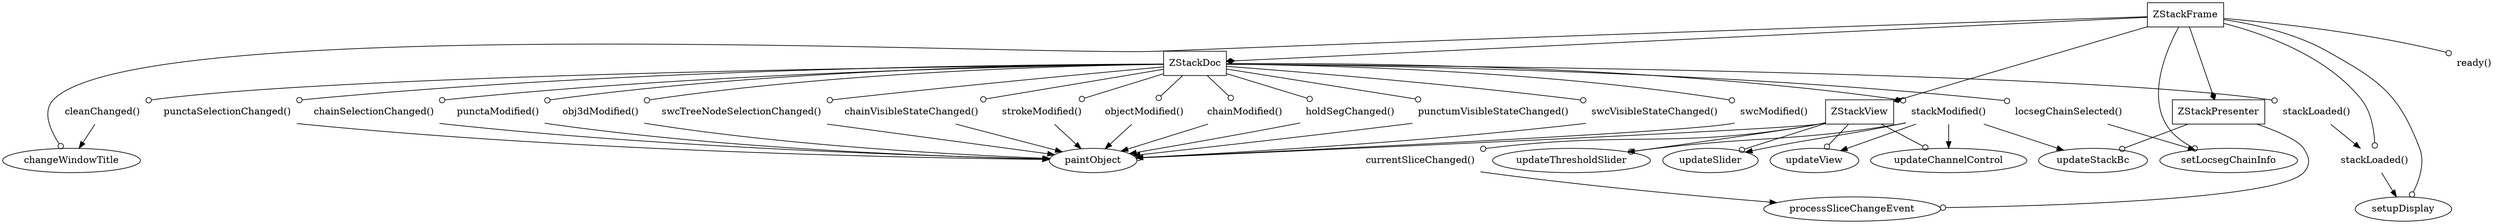 digraph {
 ZStackFrame [label = "ZStackFrame",shape = "box",];
 ZStackDoc [label = "ZStackDoc",shape = "box",];
 ZStackView [label = "ZStackView",shape = "box",];
 ZStackPresenter [label = "ZStackPresenter",shape = "box",];
 ZStackView__paintObject [label = "paintObject",];
 ZStackDoc__cleanChanged [label = "cleanChanged()",shape = "none",];
 ZStackFrame__setupDisplay [label = "setupDisplay",];
 ZStackDoc__objectModified [label = "objectModified()",shape = "none",];
 ZStackPresenter__processSliceChangeEvent [label = "processSliceChangeEvent",];
 ZStackDoc__stackModified [label = "stackModified()",shape = "none",];
 ZStackFrame__changeWindowTitle [label = "changeWindowTitle",];
 ZStackView__updateChannelControl [label = "updateChannelControl",];
 ZStackDoc__chainModified [label = "chainModified()",shape = "none",];
 ZStackDoc__holdSegChanged [label = "holdSegChanged()",shape = "none",];
 ZStackDoc__punctumVisibleStateChanged [label = "punctumVisibleStateChanged()",shape = "none",];
 ZStackDoc__swcVisibleStateChanged [label = "swcVisibleStateChanged()",shape = "none",];
 ZStackView__updateThresholdSlider [label = "updateThresholdSlider",];
 ZStackDoc__swcModified [label = "swcModified()",shape = "none",];
 ZStackDoc__punctaSelectionChanged [label = "punctaSelectionChanged()",shape = "none",];
 ZStackDoc__chainSelectionChanged [label = "chainSelectionChanged()",shape = "none",];
 ZStackDoc__locsegChainSelected [label = "locsegChainSelected()",shape = "none",];
 ZStackView__updateSlider [label = "updateSlider",];
 ZStackDoc__punctaModified [label = "punctaModified()",shape = "none",];
 ZStackView__currentSliceChanged [label = "currentSliceChanged()",shape = "none",];
 ZStackFrame__setLocsegChainInfo [label = "setLocsegChainInfo",];
 ZStackPresenter__updateStackBc [label = "updateStackBc",];
 ZStackDoc__obj3dModified [label = "obj3dModified()",shape = "none",];
 ZStackDoc__stackLoaded [label = "stackLoaded()",shape = "none",];
 ZStackDoc__swcTreeNodeSelectionChanged [label = "swcTreeNodeSelectionChanged()",shape = "none",];
 ZStackFrame__stackLoaded [label = "stackLoaded",];
 ZStackDoc__chainVisibleStateChanged [label = "chainVisibleStateChanged()",shape = "none",];
 ZStackView__updateView [label = "updateView",];
 ZStackDoc__strokeModified [label = "strokeModified()",shape = "none",];
 ZStackFrame__ready [label = "ready()",shape = "none",];
 ZStackFrame__stackLoaded [label = "stackLoaded()",shape = "none",];
 ZStackView -> ZStackView__paintObject [arrowhead = odot];
 ZStackDoc -> ZStackDoc__cleanChanged [arrowhead = odot];
 ZStackFrame -> ZStackFrame__setupDisplay [arrowhead = odot];
 ZStackDoc -> ZStackDoc__objectModified [arrowhead = odot];
 ZStackPresenter -> ZStackPresenter__processSliceChangeEvent [arrowhead = odot];
 ZStackDoc -> ZStackDoc__stackModified [arrowhead = odot];
 ZStackFrame -> ZStackFrame__changeWindowTitle [arrowhead = odot];
 ZStackView -> ZStackView__updateChannelControl [arrowhead = odot];
 ZStackDoc -> ZStackDoc__chainModified [arrowhead = odot];
 ZStackDoc -> ZStackDoc__holdSegChanged [arrowhead = odot];
 ZStackDoc -> ZStackDoc__punctumVisibleStateChanged [arrowhead = odot];
 ZStackDoc -> ZStackDoc__swcVisibleStateChanged [arrowhead = odot];
 ZStackView -> ZStackView__updateThresholdSlider [arrowhead = odot];
 ZStackDoc -> ZStackDoc__swcModified [arrowhead = odot];
 ZStackDoc -> ZStackDoc__punctaSelectionChanged [arrowhead = odot];
 ZStackDoc -> ZStackDoc__chainSelectionChanged [arrowhead = odot];
 ZStackDoc -> ZStackDoc__locsegChainSelected [arrowhead = odot];
 ZStackView -> ZStackView__updateSlider [arrowhead = odot];
 ZStackDoc -> ZStackDoc__punctaModified [arrowhead = odot];
 ZStackView -> ZStackView__currentSliceChanged [arrowhead = odot];
 ZStackFrame -> ZStackFrame__setLocsegChainInfo [arrowhead = odot];
 ZStackPresenter -> ZStackPresenter__updateStackBc [arrowhead = odot];
 ZStackDoc -> ZStackDoc__obj3dModified [arrowhead = odot];
 ZStackDoc -> ZStackDoc__stackLoaded [arrowhead = odot];
 ZStackDoc -> ZStackDoc__swcTreeNodeSelectionChanged [arrowhead = odot];
 ZStackFrame -> ZStackFrame__stackLoaded [arrowhead = odot];
 ZStackDoc -> ZStackDoc__chainVisibleStateChanged [arrowhead = odot];
 ZStackView -> ZStackView__updateView [arrowhead = odot];
 ZStackDoc -> ZStackDoc__strokeModified [arrowhead = odot];
 ZStackFrame -> ZStackFrame__ready [arrowhead = odot];
 ZStackDoc__locsegChainSelected -> ZStackFrame__setLocsegChainInfo
 ZStackDoc__stackLoaded -> ZStackFrame__stackLoaded
 ZStackFrame__stackLoaded -> ZStackFrame__setupDisplay
 ZStackDoc__stackModified -> ZStackView__updateChannelControl
 ZStackDoc__stackModified -> ZStackView__updateThresholdSlider
 ZStackDoc__stackModified -> ZStackView__updateSlider
 ZStackDoc__stackModified -> ZStackPresenter__updateStackBc
 ZStackDoc__stackModified -> ZStackView__updateView
 ZStackDoc__objectModified -> ZStackView__paintObject
 ZStackDoc__chainModified -> ZStackView__paintObject
 ZStackDoc__swcModified -> ZStackView__paintObject
 ZStackDoc__punctaModified -> ZStackView__paintObject
 ZStackDoc__obj3dModified -> ZStackView__paintObject
 ZStackDoc__strokeModified -> ZStackView__paintObject
 ZStackDoc__cleanChanged -> ZStackFrame__changeWindowTitle
 ZStackDoc__holdSegChanged -> ZStackView__paintObject
 ZStackDoc__chainSelectionChanged -> ZStackView__paintObject
 ZStackDoc__swcTreeNodeSelectionChanged -> ZStackView__paintObject
 ZStackDoc__punctaSelectionChanged -> ZStackView__paintObject
 ZStackDoc__chainVisibleStateChanged -> ZStackView__paintObject
 ZStackDoc__swcVisibleStateChanged -> ZStackView__paintObject
 ZStackDoc__punctumVisibleStateChanged -> ZStackView__paintObject
 ZStackView__currentSliceChanged -> ZStackPresenter__processSliceChangeEvent
 ZStackFrame -> ZStackPresenter [arrowhead = diamond];
 ZStackFrame -> ZStackDoc [arrowhead = diamond];
 ZStackFrame -> ZStackView [arrowhead = diamond];
}